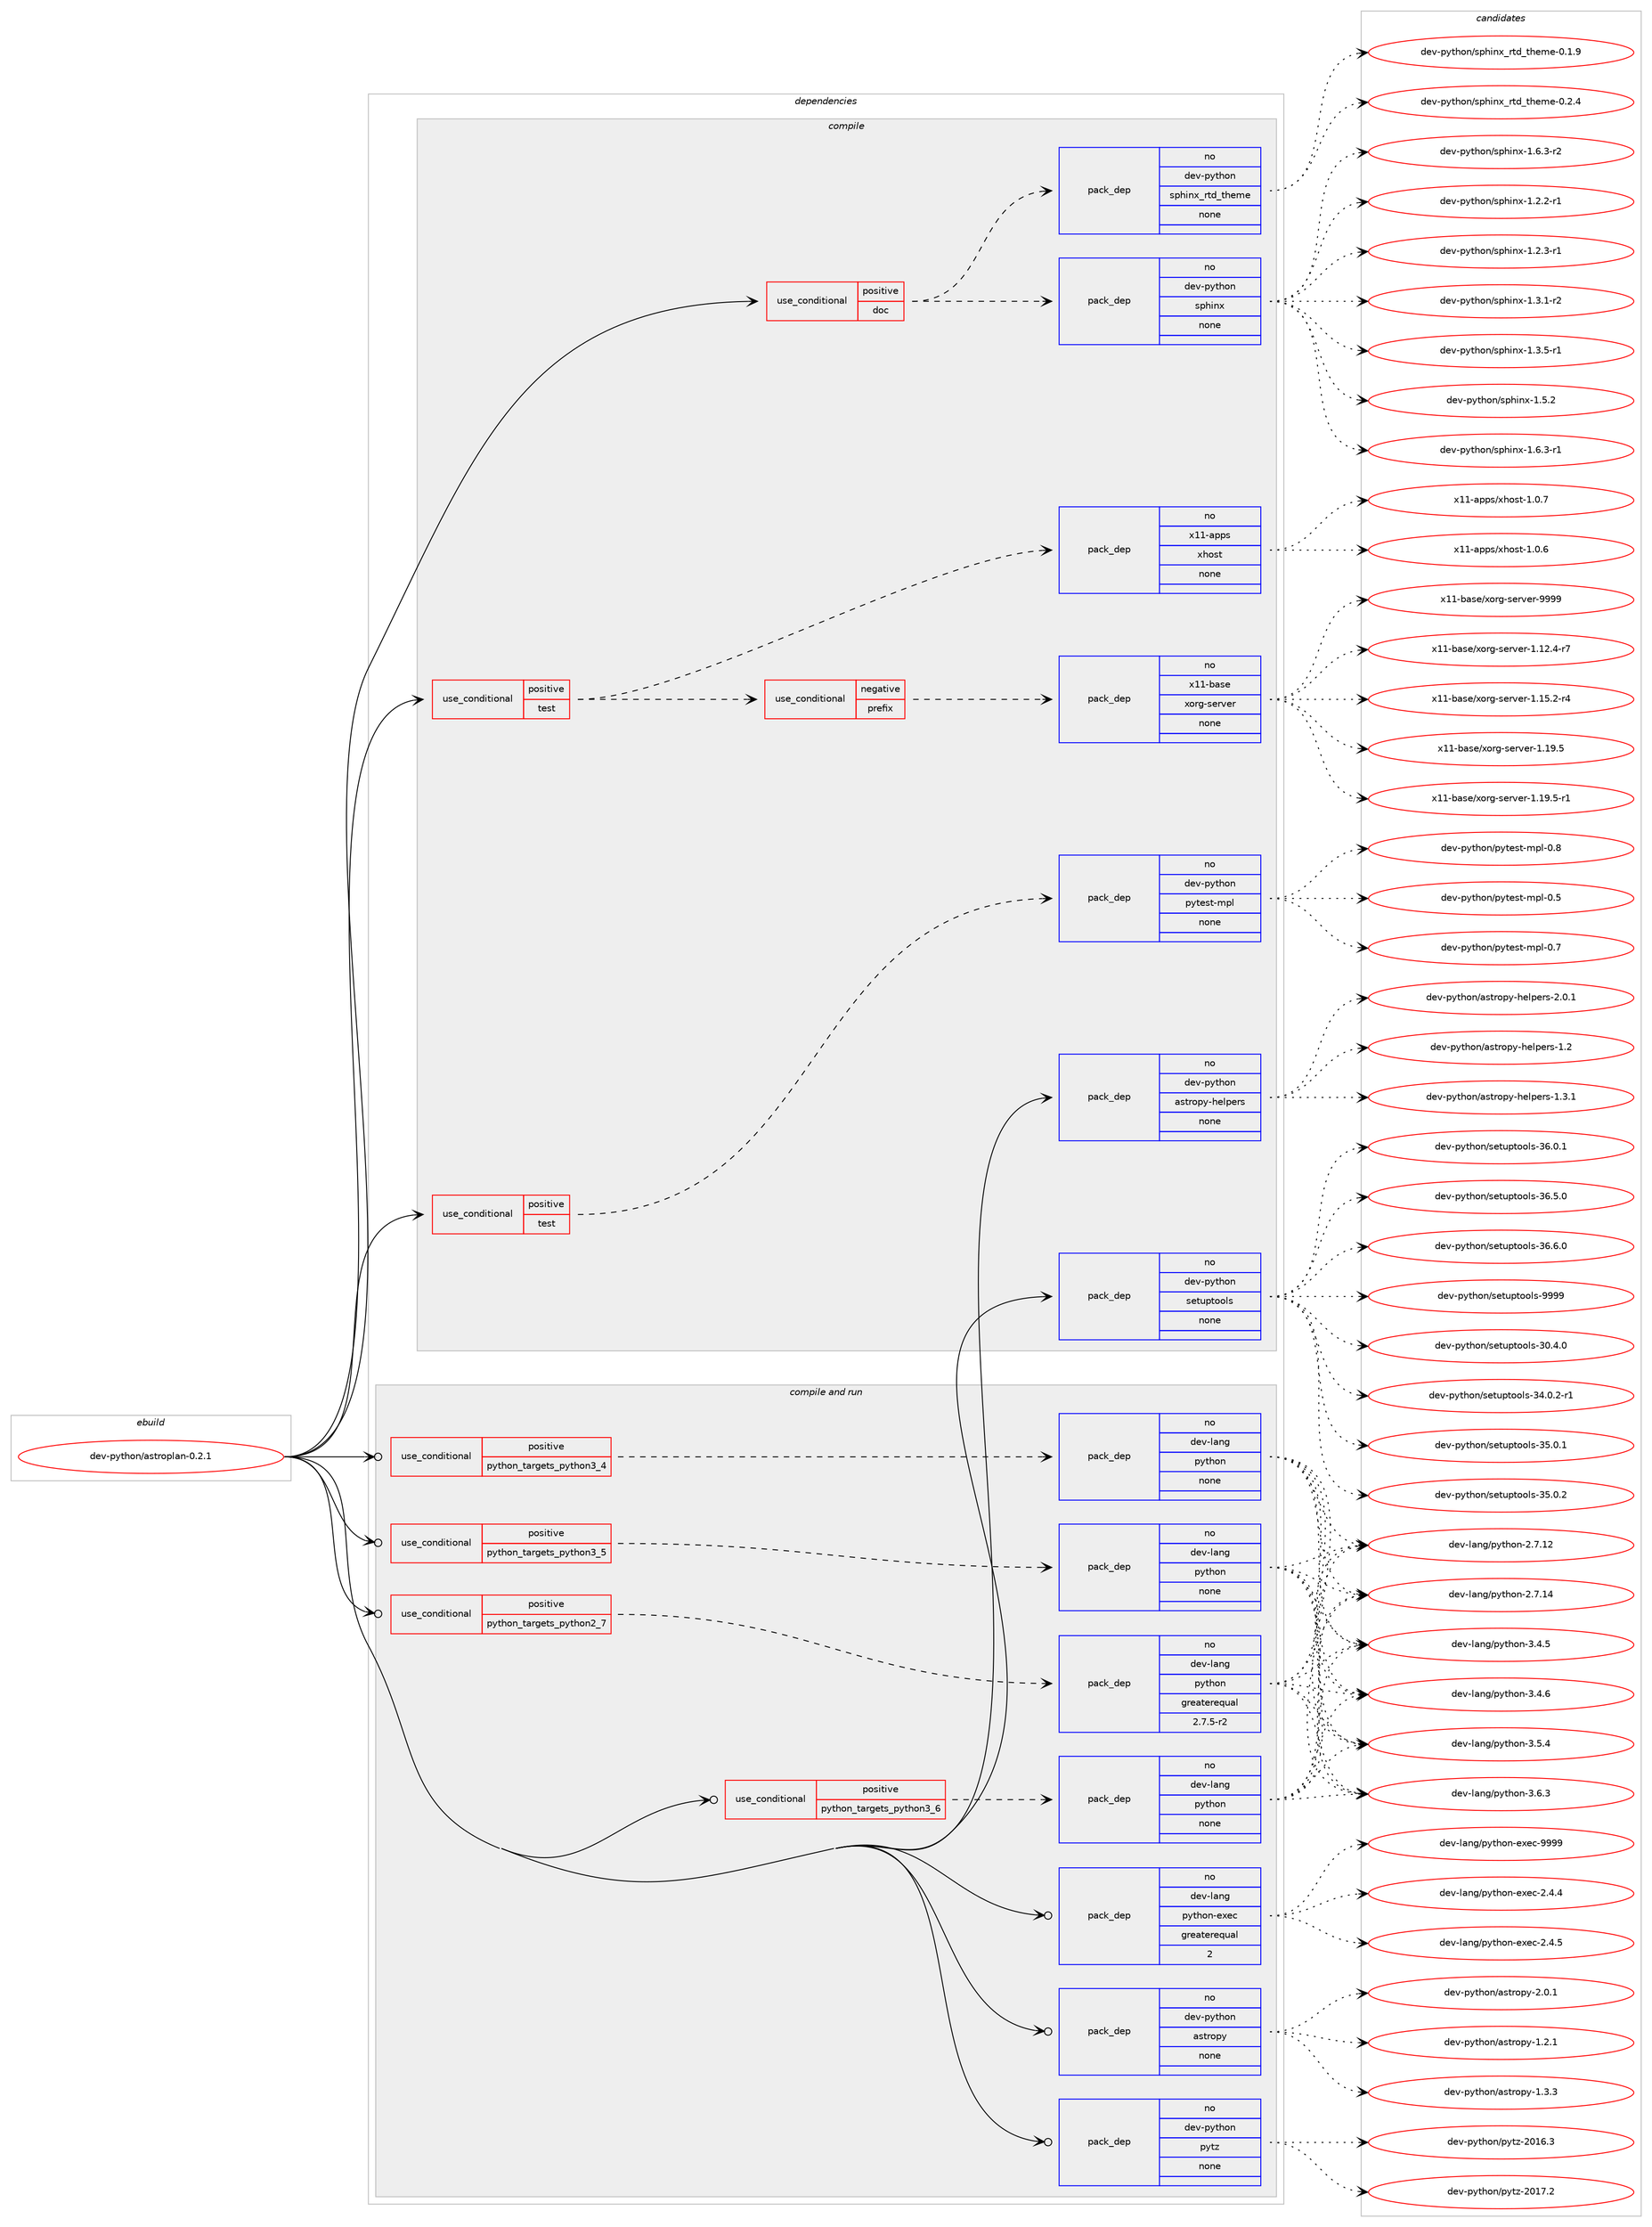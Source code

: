 digraph prolog {

# *************
# Graph options
# *************

newrank=true;
concentrate=true;
compound=true;
graph [rankdir=LR,fontname=Helvetica,fontsize=10,ranksep=1.5];#, ranksep=2.5, nodesep=0.2];
edge  [arrowhead=vee];
node  [fontname=Helvetica,fontsize=10];

# **********
# The ebuild
# **********

subgraph cluster_leftcol {
color=gray;
rank=same;
label=<<i>ebuild</i>>;
id [label="dev-python/astroplan-0.2.1", color=red, width=4, href="../dev-python/astroplan-0.2.1.svg"];
}

# ****************
# The dependencies
# ****************

subgraph cluster_midcol {
color=gray;
label=<<i>dependencies</i>>;
subgraph cluster_compile {
fillcolor="#eeeeee";
style=filled;
label=<<i>compile</i>>;
subgraph cond29617 {
dependency146941 [label=<<TABLE BORDER="0" CELLBORDER="1" CELLSPACING="0" CELLPADDING="4"><TR><TD ROWSPAN="3" CELLPADDING="10">use_conditional</TD></TR><TR><TD>positive</TD></TR><TR><TD>doc</TD></TR></TABLE>>, shape=none, color=red];
subgraph pack113507 {
dependency146942 [label=<<TABLE BORDER="0" CELLBORDER="1" CELLSPACING="0" CELLPADDING="4" WIDTH="220"><TR><TD ROWSPAN="6" CELLPADDING="30">pack_dep</TD></TR><TR><TD WIDTH="110">no</TD></TR><TR><TD>dev-python</TD></TR><TR><TD>sphinx</TD></TR><TR><TD>none</TD></TR><TR><TD></TD></TR></TABLE>>, shape=none, color=blue];
}
dependency146941:e -> dependency146942:w [weight=20,style="dashed",arrowhead="vee"];
subgraph pack113508 {
dependency146943 [label=<<TABLE BORDER="0" CELLBORDER="1" CELLSPACING="0" CELLPADDING="4" WIDTH="220"><TR><TD ROWSPAN="6" CELLPADDING="30">pack_dep</TD></TR><TR><TD WIDTH="110">no</TD></TR><TR><TD>dev-python</TD></TR><TR><TD>sphinx_rtd_theme</TD></TR><TR><TD>none</TD></TR><TR><TD></TD></TR></TABLE>>, shape=none, color=blue];
}
dependency146941:e -> dependency146943:w [weight=20,style="dashed",arrowhead="vee"];
}
id:e -> dependency146941:w [weight=20,style="solid",arrowhead="vee"];
subgraph cond29618 {
dependency146944 [label=<<TABLE BORDER="0" CELLBORDER="1" CELLSPACING="0" CELLPADDING="4"><TR><TD ROWSPAN="3" CELLPADDING="10">use_conditional</TD></TR><TR><TD>positive</TD></TR><TR><TD>test</TD></TR></TABLE>>, shape=none, color=red];
subgraph cond29619 {
dependency146945 [label=<<TABLE BORDER="0" CELLBORDER="1" CELLSPACING="0" CELLPADDING="4"><TR><TD ROWSPAN="3" CELLPADDING="10">use_conditional</TD></TR><TR><TD>negative</TD></TR><TR><TD>prefix</TD></TR></TABLE>>, shape=none, color=red];
subgraph pack113509 {
dependency146946 [label=<<TABLE BORDER="0" CELLBORDER="1" CELLSPACING="0" CELLPADDING="4" WIDTH="220"><TR><TD ROWSPAN="6" CELLPADDING="30">pack_dep</TD></TR><TR><TD WIDTH="110">no</TD></TR><TR><TD>x11-base</TD></TR><TR><TD>xorg-server</TD></TR><TR><TD>none</TD></TR><TR><TD></TD></TR></TABLE>>, shape=none, color=blue];
}
dependency146945:e -> dependency146946:w [weight=20,style="dashed",arrowhead="vee"];
}
dependency146944:e -> dependency146945:w [weight=20,style="dashed",arrowhead="vee"];
subgraph pack113510 {
dependency146947 [label=<<TABLE BORDER="0" CELLBORDER="1" CELLSPACING="0" CELLPADDING="4" WIDTH="220"><TR><TD ROWSPAN="6" CELLPADDING="30">pack_dep</TD></TR><TR><TD WIDTH="110">no</TD></TR><TR><TD>x11-apps</TD></TR><TR><TD>xhost</TD></TR><TR><TD>none</TD></TR><TR><TD></TD></TR></TABLE>>, shape=none, color=blue];
}
dependency146944:e -> dependency146947:w [weight=20,style="dashed",arrowhead="vee"];
}
id:e -> dependency146944:w [weight=20,style="solid",arrowhead="vee"];
subgraph cond29620 {
dependency146948 [label=<<TABLE BORDER="0" CELLBORDER="1" CELLSPACING="0" CELLPADDING="4"><TR><TD ROWSPAN="3" CELLPADDING="10">use_conditional</TD></TR><TR><TD>positive</TD></TR><TR><TD>test</TD></TR></TABLE>>, shape=none, color=red];
subgraph pack113511 {
dependency146949 [label=<<TABLE BORDER="0" CELLBORDER="1" CELLSPACING="0" CELLPADDING="4" WIDTH="220"><TR><TD ROWSPAN="6" CELLPADDING="30">pack_dep</TD></TR><TR><TD WIDTH="110">no</TD></TR><TR><TD>dev-python</TD></TR><TR><TD>pytest-mpl</TD></TR><TR><TD>none</TD></TR><TR><TD></TD></TR></TABLE>>, shape=none, color=blue];
}
dependency146948:e -> dependency146949:w [weight=20,style="dashed",arrowhead="vee"];
}
id:e -> dependency146948:w [weight=20,style="solid",arrowhead="vee"];
subgraph pack113512 {
dependency146950 [label=<<TABLE BORDER="0" CELLBORDER="1" CELLSPACING="0" CELLPADDING="4" WIDTH="220"><TR><TD ROWSPAN="6" CELLPADDING="30">pack_dep</TD></TR><TR><TD WIDTH="110">no</TD></TR><TR><TD>dev-python</TD></TR><TR><TD>astropy-helpers</TD></TR><TR><TD>none</TD></TR><TR><TD></TD></TR></TABLE>>, shape=none, color=blue];
}
id:e -> dependency146950:w [weight=20,style="solid",arrowhead="vee"];
subgraph pack113513 {
dependency146951 [label=<<TABLE BORDER="0" CELLBORDER="1" CELLSPACING="0" CELLPADDING="4" WIDTH="220"><TR><TD ROWSPAN="6" CELLPADDING="30">pack_dep</TD></TR><TR><TD WIDTH="110">no</TD></TR><TR><TD>dev-python</TD></TR><TR><TD>setuptools</TD></TR><TR><TD>none</TD></TR><TR><TD></TD></TR></TABLE>>, shape=none, color=blue];
}
id:e -> dependency146951:w [weight=20,style="solid",arrowhead="vee"];
}
subgraph cluster_compileandrun {
fillcolor="#eeeeee";
style=filled;
label=<<i>compile and run</i>>;
subgraph cond29621 {
dependency146952 [label=<<TABLE BORDER="0" CELLBORDER="1" CELLSPACING="0" CELLPADDING="4"><TR><TD ROWSPAN="3" CELLPADDING="10">use_conditional</TD></TR><TR><TD>positive</TD></TR><TR><TD>python_targets_python2_7</TD></TR></TABLE>>, shape=none, color=red];
subgraph pack113514 {
dependency146953 [label=<<TABLE BORDER="0" CELLBORDER="1" CELLSPACING="0" CELLPADDING="4" WIDTH="220"><TR><TD ROWSPAN="6" CELLPADDING="30">pack_dep</TD></TR><TR><TD WIDTH="110">no</TD></TR><TR><TD>dev-lang</TD></TR><TR><TD>python</TD></TR><TR><TD>greaterequal</TD></TR><TR><TD>2.7.5-r2</TD></TR></TABLE>>, shape=none, color=blue];
}
dependency146952:e -> dependency146953:w [weight=20,style="dashed",arrowhead="vee"];
}
id:e -> dependency146952:w [weight=20,style="solid",arrowhead="odotvee"];
subgraph cond29622 {
dependency146954 [label=<<TABLE BORDER="0" CELLBORDER="1" CELLSPACING="0" CELLPADDING="4"><TR><TD ROWSPAN="3" CELLPADDING="10">use_conditional</TD></TR><TR><TD>positive</TD></TR><TR><TD>python_targets_python3_4</TD></TR></TABLE>>, shape=none, color=red];
subgraph pack113515 {
dependency146955 [label=<<TABLE BORDER="0" CELLBORDER="1" CELLSPACING="0" CELLPADDING="4" WIDTH="220"><TR><TD ROWSPAN="6" CELLPADDING="30">pack_dep</TD></TR><TR><TD WIDTH="110">no</TD></TR><TR><TD>dev-lang</TD></TR><TR><TD>python</TD></TR><TR><TD>none</TD></TR><TR><TD></TD></TR></TABLE>>, shape=none, color=blue];
}
dependency146954:e -> dependency146955:w [weight=20,style="dashed",arrowhead="vee"];
}
id:e -> dependency146954:w [weight=20,style="solid",arrowhead="odotvee"];
subgraph cond29623 {
dependency146956 [label=<<TABLE BORDER="0" CELLBORDER="1" CELLSPACING="0" CELLPADDING="4"><TR><TD ROWSPAN="3" CELLPADDING="10">use_conditional</TD></TR><TR><TD>positive</TD></TR><TR><TD>python_targets_python3_5</TD></TR></TABLE>>, shape=none, color=red];
subgraph pack113516 {
dependency146957 [label=<<TABLE BORDER="0" CELLBORDER="1" CELLSPACING="0" CELLPADDING="4" WIDTH="220"><TR><TD ROWSPAN="6" CELLPADDING="30">pack_dep</TD></TR><TR><TD WIDTH="110">no</TD></TR><TR><TD>dev-lang</TD></TR><TR><TD>python</TD></TR><TR><TD>none</TD></TR><TR><TD></TD></TR></TABLE>>, shape=none, color=blue];
}
dependency146956:e -> dependency146957:w [weight=20,style="dashed",arrowhead="vee"];
}
id:e -> dependency146956:w [weight=20,style="solid",arrowhead="odotvee"];
subgraph cond29624 {
dependency146958 [label=<<TABLE BORDER="0" CELLBORDER="1" CELLSPACING="0" CELLPADDING="4"><TR><TD ROWSPAN="3" CELLPADDING="10">use_conditional</TD></TR><TR><TD>positive</TD></TR><TR><TD>python_targets_python3_6</TD></TR></TABLE>>, shape=none, color=red];
subgraph pack113517 {
dependency146959 [label=<<TABLE BORDER="0" CELLBORDER="1" CELLSPACING="0" CELLPADDING="4" WIDTH="220"><TR><TD ROWSPAN="6" CELLPADDING="30">pack_dep</TD></TR><TR><TD WIDTH="110">no</TD></TR><TR><TD>dev-lang</TD></TR><TR><TD>python</TD></TR><TR><TD>none</TD></TR><TR><TD></TD></TR></TABLE>>, shape=none, color=blue];
}
dependency146958:e -> dependency146959:w [weight=20,style="dashed",arrowhead="vee"];
}
id:e -> dependency146958:w [weight=20,style="solid",arrowhead="odotvee"];
subgraph pack113518 {
dependency146960 [label=<<TABLE BORDER="0" CELLBORDER="1" CELLSPACING="0" CELLPADDING="4" WIDTH="220"><TR><TD ROWSPAN="6" CELLPADDING="30">pack_dep</TD></TR><TR><TD WIDTH="110">no</TD></TR><TR><TD>dev-lang</TD></TR><TR><TD>python-exec</TD></TR><TR><TD>greaterequal</TD></TR><TR><TD>2</TD></TR></TABLE>>, shape=none, color=blue];
}
id:e -> dependency146960:w [weight=20,style="solid",arrowhead="odotvee"];
subgraph pack113519 {
dependency146961 [label=<<TABLE BORDER="0" CELLBORDER="1" CELLSPACING="0" CELLPADDING="4" WIDTH="220"><TR><TD ROWSPAN="6" CELLPADDING="30">pack_dep</TD></TR><TR><TD WIDTH="110">no</TD></TR><TR><TD>dev-python</TD></TR><TR><TD>astropy</TD></TR><TR><TD>none</TD></TR><TR><TD></TD></TR></TABLE>>, shape=none, color=blue];
}
id:e -> dependency146961:w [weight=20,style="solid",arrowhead="odotvee"];
subgraph pack113520 {
dependency146962 [label=<<TABLE BORDER="0" CELLBORDER="1" CELLSPACING="0" CELLPADDING="4" WIDTH="220"><TR><TD ROWSPAN="6" CELLPADDING="30">pack_dep</TD></TR><TR><TD WIDTH="110">no</TD></TR><TR><TD>dev-python</TD></TR><TR><TD>pytz</TD></TR><TR><TD>none</TD></TR><TR><TD></TD></TR></TABLE>>, shape=none, color=blue];
}
id:e -> dependency146962:w [weight=20,style="solid",arrowhead="odotvee"];
}
subgraph cluster_run {
fillcolor="#eeeeee";
style=filled;
label=<<i>run</i>>;
}
}

# **************
# The candidates
# **************

subgraph cluster_choices {
rank=same;
color=gray;
label=<<i>candidates</i>>;

subgraph choice113507 {
color=black;
nodesep=1;
choice10010111845112121116104111110471151121041051101204549465046504511449 [label="dev-python/sphinx-1.2.2-r1", color=red, width=4,href="../dev-python/sphinx-1.2.2-r1.svg"];
choice10010111845112121116104111110471151121041051101204549465046514511449 [label="dev-python/sphinx-1.2.3-r1", color=red, width=4,href="../dev-python/sphinx-1.2.3-r1.svg"];
choice10010111845112121116104111110471151121041051101204549465146494511450 [label="dev-python/sphinx-1.3.1-r2", color=red, width=4,href="../dev-python/sphinx-1.3.1-r2.svg"];
choice10010111845112121116104111110471151121041051101204549465146534511449 [label="dev-python/sphinx-1.3.5-r1", color=red, width=4,href="../dev-python/sphinx-1.3.5-r1.svg"];
choice1001011184511212111610411111047115112104105110120454946534650 [label="dev-python/sphinx-1.5.2", color=red, width=4,href="../dev-python/sphinx-1.5.2.svg"];
choice10010111845112121116104111110471151121041051101204549465446514511449 [label="dev-python/sphinx-1.6.3-r1", color=red, width=4,href="../dev-python/sphinx-1.6.3-r1.svg"];
choice10010111845112121116104111110471151121041051101204549465446514511450 [label="dev-python/sphinx-1.6.3-r2", color=red, width=4,href="../dev-python/sphinx-1.6.3-r2.svg"];
dependency146942:e -> choice10010111845112121116104111110471151121041051101204549465046504511449:w [style=dotted,weight="100"];
dependency146942:e -> choice10010111845112121116104111110471151121041051101204549465046514511449:w [style=dotted,weight="100"];
dependency146942:e -> choice10010111845112121116104111110471151121041051101204549465146494511450:w [style=dotted,weight="100"];
dependency146942:e -> choice10010111845112121116104111110471151121041051101204549465146534511449:w [style=dotted,weight="100"];
dependency146942:e -> choice1001011184511212111610411111047115112104105110120454946534650:w [style=dotted,weight="100"];
dependency146942:e -> choice10010111845112121116104111110471151121041051101204549465446514511449:w [style=dotted,weight="100"];
dependency146942:e -> choice10010111845112121116104111110471151121041051101204549465446514511450:w [style=dotted,weight="100"];
}
subgraph choice113508 {
color=black;
nodesep=1;
choice10010111845112121116104111110471151121041051101209511411610095116104101109101454846494657 [label="dev-python/sphinx_rtd_theme-0.1.9", color=red, width=4,href="../dev-python/sphinx_rtd_theme-0.1.9.svg"];
choice10010111845112121116104111110471151121041051101209511411610095116104101109101454846504652 [label="dev-python/sphinx_rtd_theme-0.2.4", color=red, width=4,href="../dev-python/sphinx_rtd_theme-0.2.4.svg"];
dependency146943:e -> choice10010111845112121116104111110471151121041051101209511411610095116104101109101454846494657:w [style=dotted,weight="100"];
dependency146943:e -> choice10010111845112121116104111110471151121041051101209511411610095116104101109101454846504652:w [style=dotted,weight="100"];
}
subgraph choice113509 {
color=black;
nodesep=1;
choice12049494598971151014712011111410345115101114118101114454946495046524511455 [label="x11-base/xorg-server-1.12.4-r7", color=red, width=4,href="../x11-base/xorg-server-1.12.4-r7.svg"];
choice12049494598971151014712011111410345115101114118101114454946495346504511452 [label="x11-base/xorg-server-1.15.2-r4", color=red, width=4,href="../x11-base/xorg-server-1.15.2-r4.svg"];
choice1204949459897115101471201111141034511510111411810111445494649574653 [label="x11-base/xorg-server-1.19.5", color=red, width=4,href="../x11-base/xorg-server-1.19.5.svg"];
choice12049494598971151014712011111410345115101114118101114454946495746534511449 [label="x11-base/xorg-server-1.19.5-r1", color=red, width=4,href="../x11-base/xorg-server-1.19.5-r1.svg"];
choice120494945989711510147120111114103451151011141181011144557575757 [label="x11-base/xorg-server-9999", color=red, width=4,href="../x11-base/xorg-server-9999.svg"];
dependency146946:e -> choice12049494598971151014712011111410345115101114118101114454946495046524511455:w [style=dotted,weight="100"];
dependency146946:e -> choice12049494598971151014712011111410345115101114118101114454946495346504511452:w [style=dotted,weight="100"];
dependency146946:e -> choice1204949459897115101471201111141034511510111411810111445494649574653:w [style=dotted,weight="100"];
dependency146946:e -> choice12049494598971151014712011111410345115101114118101114454946495746534511449:w [style=dotted,weight="100"];
dependency146946:e -> choice120494945989711510147120111114103451151011141181011144557575757:w [style=dotted,weight="100"];
}
subgraph choice113510 {
color=black;
nodesep=1;
choice1204949459711211211547120104111115116454946484654 [label="x11-apps/xhost-1.0.6", color=red, width=4,href="../x11-apps/xhost-1.0.6.svg"];
choice1204949459711211211547120104111115116454946484655 [label="x11-apps/xhost-1.0.7", color=red, width=4,href="../x11-apps/xhost-1.0.7.svg"];
dependency146947:e -> choice1204949459711211211547120104111115116454946484654:w [style=dotted,weight="100"];
dependency146947:e -> choice1204949459711211211547120104111115116454946484655:w [style=dotted,weight="100"];
}
subgraph choice113511 {
color=black;
nodesep=1;
choice10010111845112121116104111110471121211161011151164510911210845484653 [label="dev-python/pytest-mpl-0.5", color=red, width=4,href="../dev-python/pytest-mpl-0.5.svg"];
choice10010111845112121116104111110471121211161011151164510911210845484655 [label="dev-python/pytest-mpl-0.7", color=red, width=4,href="../dev-python/pytest-mpl-0.7.svg"];
choice10010111845112121116104111110471121211161011151164510911210845484656 [label="dev-python/pytest-mpl-0.8", color=red, width=4,href="../dev-python/pytest-mpl-0.8.svg"];
dependency146949:e -> choice10010111845112121116104111110471121211161011151164510911210845484653:w [style=dotted,weight="100"];
dependency146949:e -> choice10010111845112121116104111110471121211161011151164510911210845484655:w [style=dotted,weight="100"];
dependency146949:e -> choice10010111845112121116104111110471121211161011151164510911210845484656:w [style=dotted,weight="100"];
}
subgraph choice113512 {
color=black;
nodesep=1;
choice1001011184511212111610411111047971151161141111121214510410110811210111411545494650 [label="dev-python/astropy-helpers-1.2", color=red, width=4,href="../dev-python/astropy-helpers-1.2.svg"];
choice10010111845112121116104111110479711511611411111212145104101108112101114115454946514649 [label="dev-python/astropy-helpers-1.3.1", color=red, width=4,href="../dev-python/astropy-helpers-1.3.1.svg"];
choice10010111845112121116104111110479711511611411111212145104101108112101114115455046484649 [label="dev-python/astropy-helpers-2.0.1", color=red, width=4,href="../dev-python/astropy-helpers-2.0.1.svg"];
dependency146950:e -> choice1001011184511212111610411111047971151161141111121214510410110811210111411545494650:w [style=dotted,weight="100"];
dependency146950:e -> choice10010111845112121116104111110479711511611411111212145104101108112101114115454946514649:w [style=dotted,weight="100"];
dependency146950:e -> choice10010111845112121116104111110479711511611411111212145104101108112101114115455046484649:w [style=dotted,weight="100"];
}
subgraph choice113513 {
color=black;
nodesep=1;
choice100101118451121211161041111104711510111611711211611111110811545514846524648 [label="dev-python/setuptools-30.4.0", color=red, width=4,href="../dev-python/setuptools-30.4.0.svg"];
choice1001011184511212111610411111047115101116117112116111111108115455152464846504511449 [label="dev-python/setuptools-34.0.2-r1", color=red, width=4,href="../dev-python/setuptools-34.0.2-r1.svg"];
choice100101118451121211161041111104711510111611711211611111110811545515346484649 [label="dev-python/setuptools-35.0.1", color=red, width=4,href="../dev-python/setuptools-35.0.1.svg"];
choice100101118451121211161041111104711510111611711211611111110811545515346484650 [label="dev-python/setuptools-35.0.2", color=red, width=4,href="../dev-python/setuptools-35.0.2.svg"];
choice100101118451121211161041111104711510111611711211611111110811545515446484649 [label="dev-python/setuptools-36.0.1", color=red, width=4,href="../dev-python/setuptools-36.0.1.svg"];
choice100101118451121211161041111104711510111611711211611111110811545515446534648 [label="dev-python/setuptools-36.5.0", color=red, width=4,href="../dev-python/setuptools-36.5.0.svg"];
choice100101118451121211161041111104711510111611711211611111110811545515446544648 [label="dev-python/setuptools-36.6.0", color=red, width=4,href="../dev-python/setuptools-36.6.0.svg"];
choice10010111845112121116104111110471151011161171121161111111081154557575757 [label="dev-python/setuptools-9999", color=red, width=4,href="../dev-python/setuptools-9999.svg"];
dependency146951:e -> choice100101118451121211161041111104711510111611711211611111110811545514846524648:w [style=dotted,weight="100"];
dependency146951:e -> choice1001011184511212111610411111047115101116117112116111111108115455152464846504511449:w [style=dotted,weight="100"];
dependency146951:e -> choice100101118451121211161041111104711510111611711211611111110811545515346484649:w [style=dotted,weight="100"];
dependency146951:e -> choice100101118451121211161041111104711510111611711211611111110811545515346484650:w [style=dotted,weight="100"];
dependency146951:e -> choice100101118451121211161041111104711510111611711211611111110811545515446484649:w [style=dotted,weight="100"];
dependency146951:e -> choice100101118451121211161041111104711510111611711211611111110811545515446534648:w [style=dotted,weight="100"];
dependency146951:e -> choice100101118451121211161041111104711510111611711211611111110811545515446544648:w [style=dotted,weight="100"];
dependency146951:e -> choice10010111845112121116104111110471151011161171121161111111081154557575757:w [style=dotted,weight="100"];
}
subgraph choice113514 {
color=black;
nodesep=1;
choice10010111845108971101034711212111610411111045504655464950 [label="dev-lang/python-2.7.12", color=red, width=4,href="../dev-lang/python-2.7.12.svg"];
choice10010111845108971101034711212111610411111045504655464952 [label="dev-lang/python-2.7.14", color=red, width=4,href="../dev-lang/python-2.7.14.svg"];
choice100101118451089711010347112121116104111110455146524653 [label="dev-lang/python-3.4.5", color=red, width=4,href="../dev-lang/python-3.4.5.svg"];
choice100101118451089711010347112121116104111110455146524654 [label="dev-lang/python-3.4.6", color=red, width=4,href="../dev-lang/python-3.4.6.svg"];
choice100101118451089711010347112121116104111110455146534652 [label="dev-lang/python-3.5.4", color=red, width=4,href="../dev-lang/python-3.5.4.svg"];
choice100101118451089711010347112121116104111110455146544651 [label="dev-lang/python-3.6.3", color=red, width=4,href="../dev-lang/python-3.6.3.svg"];
dependency146953:e -> choice10010111845108971101034711212111610411111045504655464950:w [style=dotted,weight="100"];
dependency146953:e -> choice10010111845108971101034711212111610411111045504655464952:w [style=dotted,weight="100"];
dependency146953:e -> choice100101118451089711010347112121116104111110455146524653:w [style=dotted,weight="100"];
dependency146953:e -> choice100101118451089711010347112121116104111110455146524654:w [style=dotted,weight="100"];
dependency146953:e -> choice100101118451089711010347112121116104111110455146534652:w [style=dotted,weight="100"];
dependency146953:e -> choice100101118451089711010347112121116104111110455146544651:w [style=dotted,weight="100"];
}
subgraph choice113515 {
color=black;
nodesep=1;
choice10010111845108971101034711212111610411111045504655464950 [label="dev-lang/python-2.7.12", color=red, width=4,href="../dev-lang/python-2.7.12.svg"];
choice10010111845108971101034711212111610411111045504655464952 [label="dev-lang/python-2.7.14", color=red, width=4,href="../dev-lang/python-2.7.14.svg"];
choice100101118451089711010347112121116104111110455146524653 [label="dev-lang/python-3.4.5", color=red, width=4,href="../dev-lang/python-3.4.5.svg"];
choice100101118451089711010347112121116104111110455146524654 [label="dev-lang/python-3.4.6", color=red, width=4,href="../dev-lang/python-3.4.6.svg"];
choice100101118451089711010347112121116104111110455146534652 [label="dev-lang/python-3.5.4", color=red, width=4,href="../dev-lang/python-3.5.4.svg"];
choice100101118451089711010347112121116104111110455146544651 [label="dev-lang/python-3.6.3", color=red, width=4,href="../dev-lang/python-3.6.3.svg"];
dependency146955:e -> choice10010111845108971101034711212111610411111045504655464950:w [style=dotted,weight="100"];
dependency146955:e -> choice10010111845108971101034711212111610411111045504655464952:w [style=dotted,weight="100"];
dependency146955:e -> choice100101118451089711010347112121116104111110455146524653:w [style=dotted,weight="100"];
dependency146955:e -> choice100101118451089711010347112121116104111110455146524654:w [style=dotted,weight="100"];
dependency146955:e -> choice100101118451089711010347112121116104111110455146534652:w [style=dotted,weight="100"];
dependency146955:e -> choice100101118451089711010347112121116104111110455146544651:w [style=dotted,weight="100"];
}
subgraph choice113516 {
color=black;
nodesep=1;
choice10010111845108971101034711212111610411111045504655464950 [label="dev-lang/python-2.7.12", color=red, width=4,href="../dev-lang/python-2.7.12.svg"];
choice10010111845108971101034711212111610411111045504655464952 [label="dev-lang/python-2.7.14", color=red, width=4,href="../dev-lang/python-2.7.14.svg"];
choice100101118451089711010347112121116104111110455146524653 [label="dev-lang/python-3.4.5", color=red, width=4,href="../dev-lang/python-3.4.5.svg"];
choice100101118451089711010347112121116104111110455146524654 [label="dev-lang/python-3.4.6", color=red, width=4,href="../dev-lang/python-3.4.6.svg"];
choice100101118451089711010347112121116104111110455146534652 [label="dev-lang/python-3.5.4", color=red, width=4,href="../dev-lang/python-3.5.4.svg"];
choice100101118451089711010347112121116104111110455146544651 [label="dev-lang/python-3.6.3", color=red, width=4,href="../dev-lang/python-3.6.3.svg"];
dependency146957:e -> choice10010111845108971101034711212111610411111045504655464950:w [style=dotted,weight="100"];
dependency146957:e -> choice10010111845108971101034711212111610411111045504655464952:w [style=dotted,weight="100"];
dependency146957:e -> choice100101118451089711010347112121116104111110455146524653:w [style=dotted,weight="100"];
dependency146957:e -> choice100101118451089711010347112121116104111110455146524654:w [style=dotted,weight="100"];
dependency146957:e -> choice100101118451089711010347112121116104111110455146534652:w [style=dotted,weight="100"];
dependency146957:e -> choice100101118451089711010347112121116104111110455146544651:w [style=dotted,weight="100"];
}
subgraph choice113517 {
color=black;
nodesep=1;
choice10010111845108971101034711212111610411111045504655464950 [label="dev-lang/python-2.7.12", color=red, width=4,href="../dev-lang/python-2.7.12.svg"];
choice10010111845108971101034711212111610411111045504655464952 [label="dev-lang/python-2.7.14", color=red, width=4,href="../dev-lang/python-2.7.14.svg"];
choice100101118451089711010347112121116104111110455146524653 [label="dev-lang/python-3.4.5", color=red, width=4,href="../dev-lang/python-3.4.5.svg"];
choice100101118451089711010347112121116104111110455146524654 [label="dev-lang/python-3.4.6", color=red, width=4,href="../dev-lang/python-3.4.6.svg"];
choice100101118451089711010347112121116104111110455146534652 [label="dev-lang/python-3.5.4", color=red, width=4,href="../dev-lang/python-3.5.4.svg"];
choice100101118451089711010347112121116104111110455146544651 [label="dev-lang/python-3.6.3", color=red, width=4,href="../dev-lang/python-3.6.3.svg"];
dependency146959:e -> choice10010111845108971101034711212111610411111045504655464950:w [style=dotted,weight="100"];
dependency146959:e -> choice10010111845108971101034711212111610411111045504655464952:w [style=dotted,weight="100"];
dependency146959:e -> choice100101118451089711010347112121116104111110455146524653:w [style=dotted,weight="100"];
dependency146959:e -> choice100101118451089711010347112121116104111110455146524654:w [style=dotted,weight="100"];
dependency146959:e -> choice100101118451089711010347112121116104111110455146534652:w [style=dotted,weight="100"];
dependency146959:e -> choice100101118451089711010347112121116104111110455146544651:w [style=dotted,weight="100"];
}
subgraph choice113518 {
color=black;
nodesep=1;
choice1001011184510897110103471121211161041111104510112010199455046524652 [label="dev-lang/python-exec-2.4.4", color=red, width=4,href="../dev-lang/python-exec-2.4.4.svg"];
choice1001011184510897110103471121211161041111104510112010199455046524653 [label="dev-lang/python-exec-2.4.5", color=red, width=4,href="../dev-lang/python-exec-2.4.5.svg"];
choice10010111845108971101034711212111610411111045101120101994557575757 [label="dev-lang/python-exec-9999", color=red, width=4,href="../dev-lang/python-exec-9999.svg"];
dependency146960:e -> choice1001011184510897110103471121211161041111104510112010199455046524652:w [style=dotted,weight="100"];
dependency146960:e -> choice1001011184510897110103471121211161041111104510112010199455046524653:w [style=dotted,weight="100"];
dependency146960:e -> choice10010111845108971101034711212111610411111045101120101994557575757:w [style=dotted,weight="100"];
}
subgraph choice113519 {
color=black;
nodesep=1;
choice100101118451121211161041111104797115116114111112121454946504649 [label="dev-python/astropy-1.2.1", color=red, width=4,href="../dev-python/astropy-1.2.1.svg"];
choice100101118451121211161041111104797115116114111112121454946514651 [label="dev-python/astropy-1.3.3", color=red, width=4,href="../dev-python/astropy-1.3.3.svg"];
choice100101118451121211161041111104797115116114111112121455046484649 [label="dev-python/astropy-2.0.1", color=red, width=4,href="../dev-python/astropy-2.0.1.svg"];
dependency146961:e -> choice100101118451121211161041111104797115116114111112121454946504649:w [style=dotted,weight="100"];
dependency146961:e -> choice100101118451121211161041111104797115116114111112121454946514651:w [style=dotted,weight="100"];
dependency146961:e -> choice100101118451121211161041111104797115116114111112121455046484649:w [style=dotted,weight="100"];
}
subgraph choice113520 {
color=black;
nodesep=1;
choice100101118451121211161041111104711212111612245504849544651 [label="dev-python/pytz-2016.3", color=red, width=4,href="../dev-python/pytz-2016.3.svg"];
choice100101118451121211161041111104711212111612245504849554650 [label="dev-python/pytz-2017.2", color=red, width=4,href="../dev-python/pytz-2017.2.svg"];
dependency146962:e -> choice100101118451121211161041111104711212111612245504849544651:w [style=dotted,weight="100"];
dependency146962:e -> choice100101118451121211161041111104711212111612245504849554650:w [style=dotted,weight="100"];
}
}

}
